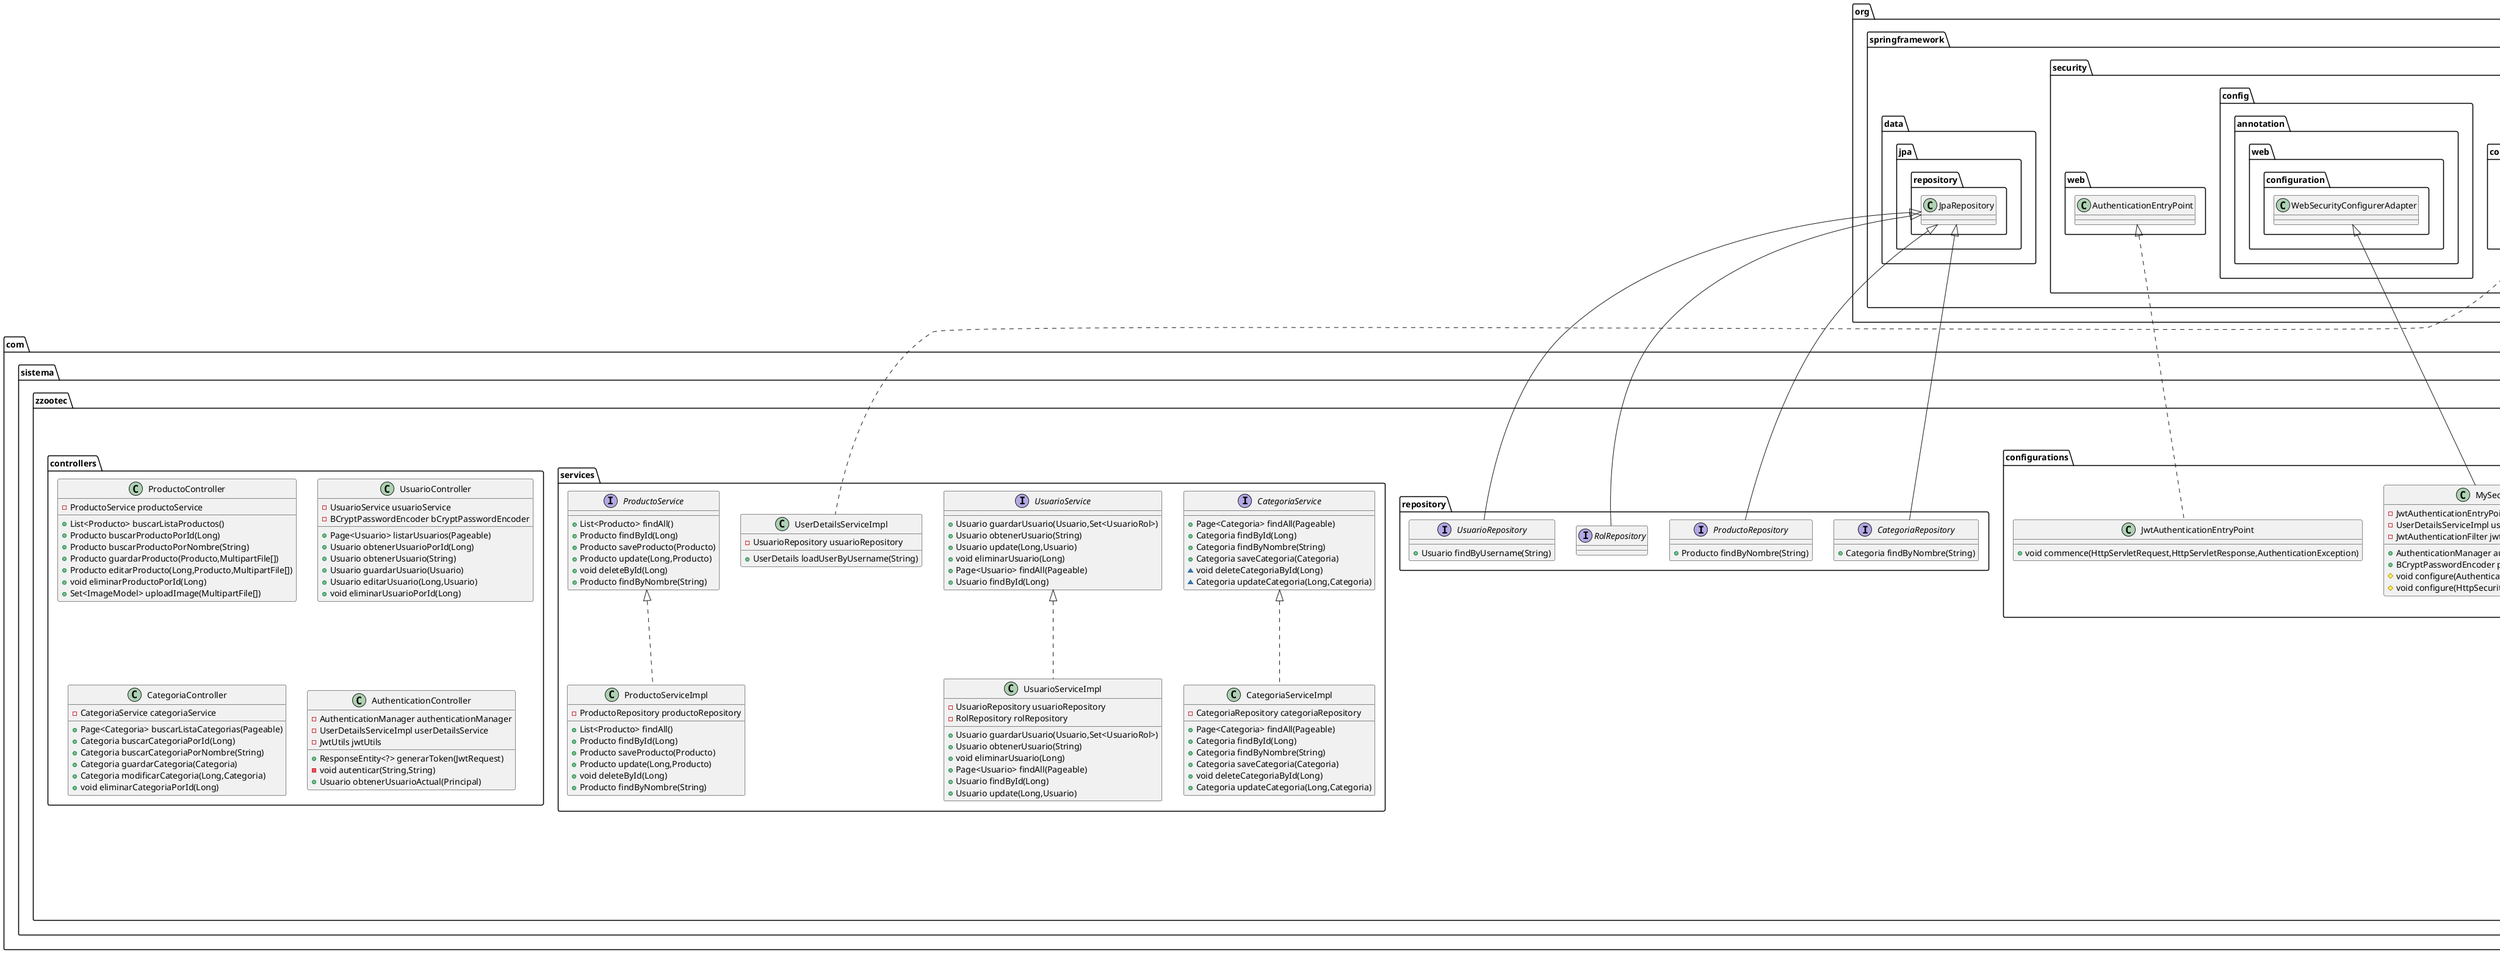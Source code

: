 @startuml
class com.sistema.zzootec.exceptions.UsuarioFoundException {
}
class com.sistema.zzootec.models.Usuario {
- Long id
- String username
- String password
- String nombre
- String apellido
- String email
- String telefono
- boolean enabled
- String perfil
- Set<UsuarioRol> usuarioRoles
+ boolean isAccountNonExpired()
+ boolean isAccountNonLocked()
+ boolean isCredentialsNonExpired()
+ Collection<? extends GrantedAuthority> getAuthorities()
}
class com.sistema.zzootec.models.Rol {
- Long rolId
- String rolNombre
- Set<UsuarioRol> usuarioRoles
}
class com.sistema.zzootec.configurations.JwtAuthenticationFilter {
- UserDetailsServiceImpl userDetailsService
- JwtUtils jwtUtil
# void doFilterInternal(HttpServletRequest,HttpServletResponse,FilterChain)
}
interface com.sistema.zzootec.repository.CategoriaRepository {
+ Categoria findByNombre(String)
}
class com.sistema.zzootec.services.CategoriaServiceImpl {
- CategoriaRepository categoriaRepository
+ Page<Categoria> findAll(Pageable)
+ Categoria findById(Long)
+ Categoria findByNombre(String)
+ Categoria saveCategoria(Categoria)
+ void deleteCategoriaById(Long)
+ Categoria updateCategoria(Long,Categoria)
}
class com.sistema.zzootec.models.ImageModel {
- Long id
- String nombre
- String tipo
- byte[] picByte
}
class com.sistema.zzootec.controllers.ProductoController {
- ProductoService productoService
+ List<Producto> buscarListaProductos()
+ Producto buscarProductoPorId(Long)
+ Producto buscarProductoPorNombre(String)
+ Producto guardarProducto(Producto,MultipartFile[])
+ Producto editarProducto(Long,Producto,MultipartFile[])
+ void eliminarProductoPorId(Long)
+ Set<ImageModel> uploadImage(MultipartFile[])
}
class com.sistema.zzootec.exceptions.UsuarioNotFoundException {
}
class com.sistema.zzootec.configurations.JwtUtils {
- String SECRET_KEY
+ String extractUsername(String)
+ Date extractExpiration(String)
+ T extractClaim(String,Function<Claims,T>)
- Claims extractAllClaims(String)
- Boolean isTokenExpired(String)
+ String generateToken(UserDetails)
- String createToken(Map<String,Object>,String)
+ Boolean validateToken(String,UserDetails)
}
interface com.sistema.zzootec.services.CategoriaService {
+ Page<Categoria> findAll(Pageable)
+ Categoria findById(Long)
+ Categoria findByNombre(String)
+ Categoria saveCategoria(Categoria)
~ void deleteCategoriaById(Long)
~ Categoria updateCategoria(Long,Categoria)
}
interface com.sistema.zzootec.services.UsuarioService {
+ Usuario guardarUsuario(Usuario,Set<UsuarioRol>)
+ Usuario obtenerUsuario(String)
+ Usuario update(Long,Usuario)
+ void eliminarUsuario(Long)
+ Page<Usuario> findAll(Pageable)
+ Usuario findById(Long)
}
interface com.sistema.zzootec.repository.ProductoRepository {
+ Producto findByNombre(String)
}
interface com.sistema.zzootec.repository.RolRepository {
}
class com.sistema.zzootec.controllers.UsuarioController {
- UsuarioService usuarioService
- BCryptPasswordEncoder bCryptPasswordEncoder
+ Page<Usuario> listarUsuarios(Pageable)
+ Usuario obtenerUsuarioPorId(Long)
+ Usuario obtenerUsuario(String)
+ Usuario guardarUsuario(Usuario)
+ Usuario editarUsuario(Long,Usuario)
+ void eliminarUsuarioPorId(Long)
}
class com.sistema.zzootec.models.Producto {
- Long productoId
- String nombre
- String descripcion
- Double precio
- Integer cantidad
- Set<ImageModel> imagenes
- Categoria categoria
}
class com.sistema.zzootec.models.UsuarioRol {
- Long usuarioRolId
- Usuario usuario
- Rol rol
+ Long getUsuarioRolId()
+ void setUsuarioRolId(Long)
+ Usuario getUsuario()
+ void setUsuario(Usuario)
+ Rol getRol()
+ void setRol(Rol)
}
interface com.sistema.zzootec.repository.UsuarioRepository {
+ Usuario findByUsername(String)
}
class com.sistema.zzootec.models.Categoria {
- Long categoriaId
- String nombre
- String descripcion
- Set<Producto> productos
}
class com.sistema.zzootec.models.JwtResponse {
- String token
}
class com.sistema.zzootec.models.Authority {
- String authority
+ String getAuthority()
}
class com.sistema.zzootec.configurations.MySecurityConfig {
- JwtAuthenticationEntryPoint unauthorizedHandler
- UserDetailsServiceImpl userDetailsServiceImpl
- JwtAuthenticationFilter jwtAuthenticationFilter
+ AuthenticationManager authenticationManagerBean()
+ BCryptPasswordEncoder passwordEncoder()
# void configure(AuthenticationManagerBuilder)
# void configure(HttpSecurity)
}
class com.sistema.zzootec.services.UserDetailsServiceImpl {
- UsuarioRepository usuarioRepository
+ UserDetails loadUserByUsername(String)
}
class com.sistema.zzootec.controllers.CategoriaController {
- CategoriaService categoriaService
+ Page<Categoria> buscarListaCategorias(Pageable)
+ Categoria buscarCategoriaPorId(Long)
+ Categoria buscarCategoriaPorNombre(String)
+ Categoria guardarCategoria(Categoria)
+ Categoria modificarCategoria(Long,Categoria)
+ void eliminarCategoriaPorId(Long)
}
class com.sistema.zzootec.models.JwtRequest {
- String username
- String password
}
class com.sistema.zzootec.controllers.AuthenticationController {
- AuthenticationManager authenticationManager
- UserDetailsServiceImpl userDetailsService
- JwtUtils jwtUtils
+ ResponseEntity<?> generarToken(JwtRequest)
- void autenticar(String,String)
+ Usuario obtenerUsuarioActual(Principal)
}
class com.sistema.zzootec.configurations.JwtAuthenticationEntryPoint {
+ void commence(HttpServletRequest,HttpServletResponse,AuthenticationException)
}
interface com.sistema.zzootec.services.ProductoService {
+ List<Producto> findAll()
+ Producto findById(Long)
+ Producto saveProducto(Producto)
+ Producto update(Long,Producto)
+ void deleteById(Long)
+ Producto findByNombre(String)
}
class com.sistema.zzootec.services.ProductoServiceImpl {
- ProductoRepository productoRepository
+ List<Producto> findAll()
+ Producto findById(Long)
+ Producto saveProducto(Producto)
+ Producto update(Long,Producto)
+ void deleteById(Long)
+ Producto findByNombre(String)
}
class com.sistema.zzootec.services.UsuarioServiceImpl {
- UsuarioRepository usuarioRepository
- RolRepository rolRepository
+ Usuario guardarUsuario(Usuario,Set<UsuarioRol>)
+ Usuario obtenerUsuario(String)
+ void eliminarUsuario(Long)
+ Page<Usuario> findAll(Pageable)
+ Usuario findById(Long)
+ Usuario update(Long,Usuario)
}


com.sistema.zzootec.exceptions.Exception <|-- com.sistema.zzootec.exceptions.UsuarioFoundException
org.springframework.security.core.userdetails.UserDetails <|.. com.sistema.zzootec.models.Usuario
org.springframework.web.filter.OncePerRequestFilter <|-- com.sistema.zzootec.configurations.JwtAuthenticationFilter
org.springframework.data.jpa.repository.JpaRepository <|-- com.sistema.zzootec.repository.CategoriaRepository
com.sistema.zzootec.services.CategoriaService <|.. com.sistema.zzootec.services.CategoriaServiceImpl
com.sistema.zzootec.exceptions.Exception <|-- com.sistema.zzootec.exceptions.UsuarioNotFoundException
org.springframework.data.jpa.repository.JpaRepository <|-- com.sistema.zzootec.repository.ProductoRepository
org.springframework.data.jpa.repository.JpaRepository <|-- com.sistema.zzootec.repository.RolRepository
org.springframework.data.jpa.repository.JpaRepository <|-- com.sistema.zzootec.repository.UsuarioRepository
org.springframework.security.core.GrantedAuthority <|.. com.sistema.zzootec.models.Authority
org.springframework.security.config.annotation.web.configuration.WebSecurityConfigurerAdapter <|-- com.sistema.zzootec.configurations.MySecurityConfig
org.springframework.security.core.userdetails.UserDetailsService <|.. com.sistema.zzootec.services.UserDetailsServiceImpl
org.springframework.security.web.AuthenticationEntryPoint <|.. com.sistema.zzootec.configurations.JwtAuthenticationEntryPoint
com.sistema.zzootec.services.ProductoService <|.. com.sistema.zzootec.services.ProductoServiceImpl
com.sistema.zzootec.services.UsuarioService <|.. com.sistema.zzootec.services.UsuarioServiceImpl
@enduml